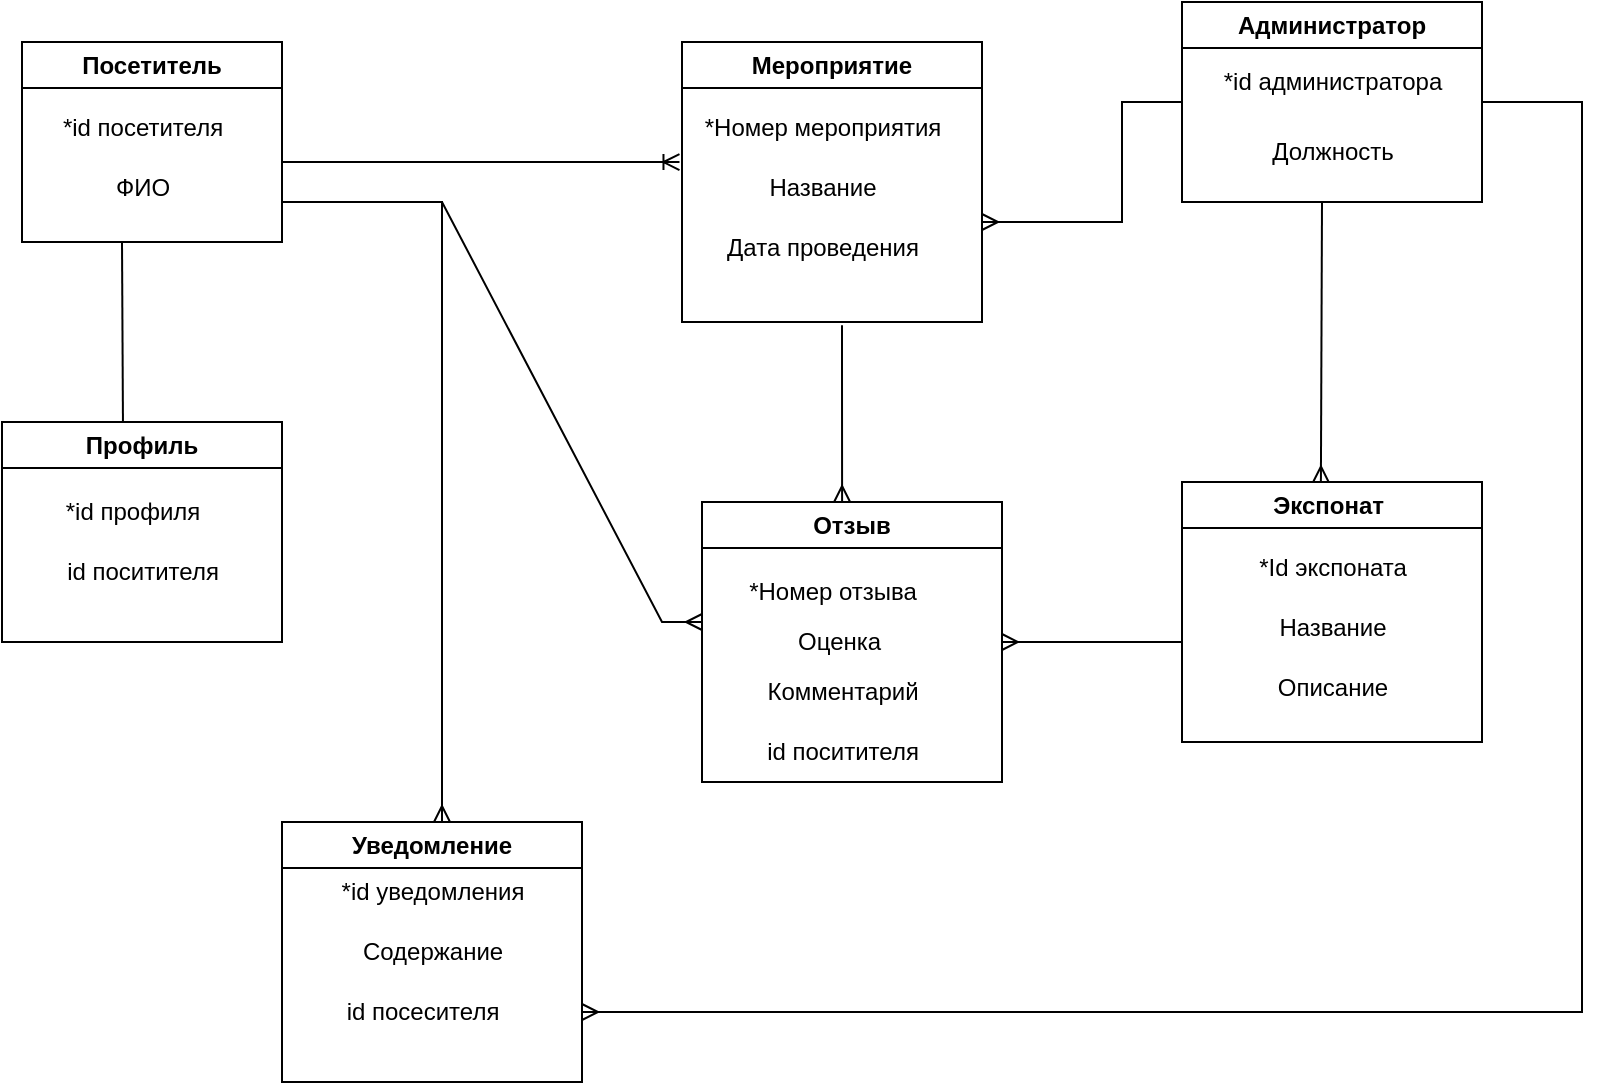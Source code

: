 <mxfile version="24.8.6">
  <diagram name="Страница — 1" id="nvs1EwQni5qlHn5SZSIE">
    <mxGraphModel dx="1914" dy="1032" grid="1" gridSize="10" guides="1" tooltips="1" connect="1" arrows="1" fold="1" page="1" pageScale="1" pageWidth="827" pageHeight="1169" math="0" shadow="0">
      <root>
        <mxCell id="0" />
        <mxCell id="1" parent="0" />
        <mxCell id="F7gm7PV2ilSt5lfnAaJo-4" value="Посетитель" style="swimlane;whiteSpace=wrap;html=1;" parent="1" vertex="1">
          <mxGeometry x="110" y="180" width="130" height="100" as="geometry" />
        </mxCell>
        <mxCell id="F7gm7PV2ilSt5lfnAaJo-6" value="ФИО" style="text;html=1;align=center;verticalAlign=middle;resizable=0;points=[];autosize=1;strokeColor=none;fillColor=none;" parent="F7gm7PV2ilSt5lfnAaJo-4" vertex="1">
          <mxGeometry x="35" y="58" width="50" height="30" as="geometry" />
        </mxCell>
        <mxCell id="F7gm7PV2ilSt5lfnAaJo-5" value="*id посетителя" style="text;html=1;align=center;verticalAlign=middle;resizable=0;points=[];autosize=1;strokeColor=none;fillColor=none;" parent="1" vertex="1">
          <mxGeometry x="120" y="208" width="100" height="30" as="geometry" />
        </mxCell>
        <mxCell id="F7gm7PV2ilSt5lfnAaJo-7" value="Администратор" style="swimlane;whiteSpace=wrap;html=1;" parent="1" vertex="1">
          <mxGeometry x="690" y="160" width="150" height="100" as="geometry" />
        </mxCell>
        <mxCell id="F7gm7PV2ilSt5lfnAaJo-9" value="*id администратора" style="text;html=1;align=center;verticalAlign=middle;resizable=0;points=[];autosize=1;strokeColor=none;fillColor=none;" parent="F7gm7PV2ilSt5lfnAaJo-7" vertex="1">
          <mxGeometry x="10" y="25" width="130" height="30" as="geometry" />
        </mxCell>
        <mxCell id="F7gm7PV2ilSt5lfnAaJo-10" value="Должность" style="text;html=1;align=center;verticalAlign=middle;resizable=0;points=[];autosize=1;strokeColor=none;fillColor=none;" parent="F7gm7PV2ilSt5lfnAaJo-7" vertex="1">
          <mxGeometry x="35" y="60" width="80" height="30" as="geometry" />
        </mxCell>
        <mxCell id="F7gm7PV2ilSt5lfnAaJo-39" value="" style="fontSize=12;html=1;endArrow=ERmany;rounded=0;entryX=0.463;entryY=0.002;entryDx=0;entryDy=0;entryPerimeter=0;" parent="F7gm7PV2ilSt5lfnAaJo-7" target="F7gm7PV2ilSt5lfnAaJo-15" edge="1">
          <mxGeometry width="100" height="100" relative="1" as="geometry">
            <mxPoint x="70" y="100" as="sourcePoint" />
            <mxPoint x="70" y="238" as="targetPoint" />
          </mxGeometry>
        </mxCell>
        <mxCell id="F7gm7PV2ilSt5lfnAaJo-8" value="Мероприятие" style="swimlane;whiteSpace=wrap;html=1;" parent="1" vertex="1">
          <mxGeometry x="440" y="180" width="150" height="140" as="geometry" />
        </mxCell>
        <mxCell id="F7gm7PV2ilSt5lfnAaJo-11" value="*Номер мероприятия" style="text;html=1;align=center;verticalAlign=middle;resizable=0;points=[];autosize=1;strokeColor=none;fillColor=none;" parent="F7gm7PV2ilSt5lfnAaJo-8" vertex="1">
          <mxGeometry y="28" width="140" height="30" as="geometry" />
        </mxCell>
        <mxCell id="F7gm7PV2ilSt5lfnAaJo-12" value="Название" style="text;html=1;align=center;verticalAlign=middle;resizable=0;points=[];autosize=1;strokeColor=none;fillColor=none;" parent="F7gm7PV2ilSt5lfnAaJo-8" vertex="1">
          <mxGeometry x="30" y="58" width="80" height="30" as="geometry" />
        </mxCell>
        <mxCell id="F7gm7PV2ilSt5lfnAaJo-14" value="Дата проведения" style="text;html=1;align=center;verticalAlign=middle;resizable=0;points=[];autosize=1;strokeColor=none;fillColor=none;" parent="F7gm7PV2ilSt5lfnAaJo-8" vertex="1">
          <mxGeometry x="10" y="88" width="120" height="30" as="geometry" />
        </mxCell>
        <mxCell id="F7gm7PV2ilSt5lfnAaJo-15" value="Экспонат&amp;nbsp;" style="swimlane;whiteSpace=wrap;html=1;" parent="1" vertex="1">
          <mxGeometry x="690" y="400" width="150" height="130" as="geometry" />
        </mxCell>
        <mxCell id="F7gm7PV2ilSt5lfnAaJo-17" value="*Id экспоната" style="text;html=1;align=center;verticalAlign=middle;resizable=0;points=[];autosize=1;strokeColor=none;fillColor=none;" parent="F7gm7PV2ilSt5lfnAaJo-15" vertex="1">
          <mxGeometry x="25" y="28" width="100" height="30" as="geometry" />
        </mxCell>
        <mxCell id="F7gm7PV2ilSt5lfnAaJo-18" value="Название" style="text;html=1;align=center;verticalAlign=middle;resizable=0;points=[];autosize=1;strokeColor=none;fillColor=none;" parent="F7gm7PV2ilSt5lfnAaJo-15" vertex="1">
          <mxGeometry x="35" y="58" width="80" height="30" as="geometry" />
        </mxCell>
        <mxCell id="F7gm7PV2ilSt5lfnAaJo-21" value="Описание" style="text;html=1;align=center;verticalAlign=middle;resizable=0;points=[];autosize=1;strokeColor=none;fillColor=none;" parent="F7gm7PV2ilSt5lfnAaJo-15" vertex="1">
          <mxGeometry x="35" y="88" width="80" height="30" as="geometry" />
        </mxCell>
        <mxCell id="F7gm7PV2ilSt5lfnAaJo-23" value="Профиль" style="swimlane;whiteSpace=wrap;html=1;" parent="1" vertex="1">
          <mxGeometry x="100" y="370" width="140" height="110" as="geometry" />
        </mxCell>
        <mxCell id="F7gm7PV2ilSt5lfnAaJo-24" value="*id профиля" style="text;html=1;align=center;verticalAlign=middle;resizable=0;points=[];autosize=1;strokeColor=none;fillColor=none;" parent="F7gm7PV2ilSt5lfnAaJo-23" vertex="1">
          <mxGeometry x="20" y="30" width="90" height="30" as="geometry" />
        </mxCell>
        <mxCell id="F7gm7PV2ilSt5lfnAaJo-25" value="id поситителя" style="text;html=1;align=center;verticalAlign=middle;resizable=0;points=[];autosize=1;strokeColor=none;fillColor=none;" parent="F7gm7PV2ilSt5lfnAaJo-23" vertex="1">
          <mxGeometry x="20" y="60" width="100" height="30" as="geometry" />
        </mxCell>
        <mxCell id="F7gm7PV2ilSt5lfnAaJo-37" value="" style="endArrow=none;html=1;rounded=0;exitX=0.432;exitY=0.002;exitDx=0;exitDy=0;exitPerimeter=0;" parent="F7gm7PV2ilSt5lfnAaJo-23" source="F7gm7PV2ilSt5lfnAaJo-23" edge="1">
          <mxGeometry relative="1" as="geometry">
            <mxPoint x="50" as="sourcePoint" />
            <mxPoint x="60" y="-90" as="targetPoint" />
          </mxGeometry>
        </mxCell>
        <mxCell id="F7gm7PV2ilSt5lfnAaJo-26" value="Отзыв" style="swimlane;whiteSpace=wrap;html=1;" parent="1" vertex="1">
          <mxGeometry x="450" y="410" width="150" height="140" as="geometry" />
        </mxCell>
        <mxCell id="F7gm7PV2ilSt5lfnAaJo-27" value="*Номер отзыва" style="text;html=1;align=center;verticalAlign=middle;resizable=0;points=[];autosize=1;strokeColor=none;fillColor=none;" parent="F7gm7PV2ilSt5lfnAaJo-26" vertex="1">
          <mxGeometry x="10" y="30" width="110" height="30" as="geometry" />
        </mxCell>
        <mxCell id="F7gm7PV2ilSt5lfnAaJo-28" value="Оценка&amp;nbsp;" style="text;html=1;align=center;verticalAlign=middle;resizable=0;points=[];autosize=1;strokeColor=none;fillColor=none;" parent="F7gm7PV2ilSt5lfnAaJo-26" vertex="1">
          <mxGeometry x="35" y="55" width="70" height="30" as="geometry" />
        </mxCell>
        <mxCell id="F7gm7PV2ilSt5lfnAaJo-29" value="Комментарий" style="text;html=1;align=center;verticalAlign=middle;resizable=0;points=[];autosize=1;strokeColor=none;fillColor=none;" parent="F7gm7PV2ilSt5lfnAaJo-26" vertex="1">
          <mxGeometry x="20" y="80" width="100" height="30" as="geometry" />
        </mxCell>
        <mxCell id="F7gm7PV2ilSt5lfnAaJo-30" value="id поситителя" style="text;html=1;align=center;verticalAlign=middle;resizable=0;points=[];autosize=1;strokeColor=none;fillColor=none;" parent="F7gm7PV2ilSt5lfnAaJo-26" vertex="1">
          <mxGeometry x="20" y="110" width="100" height="30" as="geometry" />
        </mxCell>
        <mxCell id="F7gm7PV2ilSt5lfnAaJo-31" value="Уведомление" style="swimlane;whiteSpace=wrap;html=1;" parent="1" vertex="1">
          <mxGeometry x="240" y="570" width="150" height="130" as="geometry" />
        </mxCell>
        <mxCell id="F7gm7PV2ilSt5lfnAaJo-32" value="*id уведомления" style="text;html=1;align=center;verticalAlign=middle;resizable=0;points=[];autosize=1;strokeColor=none;fillColor=none;" parent="F7gm7PV2ilSt5lfnAaJo-31" vertex="1">
          <mxGeometry x="20" y="20" width="110" height="30" as="geometry" />
        </mxCell>
        <mxCell id="F7gm7PV2ilSt5lfnAaJo-33" value="Содержание" style="text;html=1;align=center;verticalAlign=middle;resizable=0;points=[];autosize=1;strokeColor=none;fillColor=none;" parent="F7gm7PV2ilSt5lfnAaJo-31" vertex="1">
          <mxGeometry x="30" y="50" width="90" height="30" as="geometry" />
        </mxCell>
        <mxCell id="F7gm7PV2ilSt5lfnAaJo-34" value="id посесителя" style="text;html=1;align=center;verticalAlign=middle;resizable=0;points=[];autosize=1;strokeColor=none;fillColor=none;" parent="F7gm7PV2ilSt5lfnAaJo-31" vertex="1">
          <mxGeometry x="20" y="80" width="100" height="30" as="geometry" />
        </mxCell>
        <mxCell id="F7gm7PV2ilSt5lfnAaJo-35" value="" style="edgeStyle=entityRelationEdgeStyle;fontSize=12;html=1;endArrow=ERoneToMany;rounded=0;entryX=-0.009;entryY=1.068;entryDx=0;entryDy=0;entryPerimeter=0;" parent="1" target="F7gm7PV2ilSt5lfnAaJo-11" edge="1">
          <mxGeometry width="100" height="100" relative="1" as="geometry">
            <mxPoint x="240" y="240" as="sourcePoint" />
            <mxPoint x="340" y="138" as="targetPoint" />
          </mxGeometry>
        </mxCell>
        <mxCell id="F7gm7PV2ilSt5lfnAaJo-40" value="" style="fontSize=12;html=1;endArrow=ERmany;rounded=0;exitX=0;exitY=0.5;exitDx=0;exitDy=0;" parent="1" source="F7gm7PV2ilSt5lfnAaJo-7" edge="1">
          <mxGeometry width="100" height="100" relative="1" as="geometry">
            <mxPoint x="770" y="270" as="sourcePoint" />
            <mxPoint x="590" y="270" as="targetPoint" />
            <Array as="points">
              <mxPoint x="660" y="210" />
              <mxPoint x="660" y="270" />
            </Array>
          </mxGeometry>
        </mxCell>
        <mxCell id="F7gm7PV2ilSt5lfnAaJo-41" value="" style="fontSize=12;html=1;endArrow=ERmany;rounded=0;entryX=1;entryY=0.5;entryDx=0;entryDy=0;" parent="1" target="F7gm7PV2ilSt5lfnAaJo-26" edge="1">
          <mxGeometry width="100" height="100" relative="1" as="geometry">
            <mxPoint x="690" y="480" as="sourcePoint" />
            <mxPoint x="769" y="410" as="targetPoint" />
            <Array as="points">
              <mxPoint x="640" y="480" />
            </Array>
          </mxGeometry>
        </mxCell>
        <mxCell id="F7gm7PV2ilSt5lfnAaJo-44" value="" style="fontSize=12;html=1;endArrow=ERmany;rounded=0;entryX=0.427;entryY=-0.012;entryDx=0;entryDy=0;entryPerimeter=0;" parent="1" edge="1">
          <mxGeometry width="100" height="100" relative="1" as="geometry">
            <mxPoint x="520" y="321.68" as="sourcePoint" />
            <mxPoint x="520.05" y="410.0" as="targetPoint" />
            <Array as="points">
              <mxPoint x="520" y="341.68" />
            </Array>
          </mxGeometry>
        </mxCell>
        <mxCell id="F7gm7PV2ilSt5lfnAaJo-45" value="" style="fontSize=12;html=1;endArrow=ERmany;rounded=0;" parent="1" edge="1">
          <mxGeometry width="100" height="100" relative="1" as="geometry">
            <mxPoint x="240" y="260" as="sourcePoint" />
            <mxPoint x="450" y="470" as="targetPoint" />
            <Array as="points">
              <mxPoint x="320" y="260" />
              <mxPoint x="430" y="470" />
            </Array>
          </mxGeometry>
        </mxCell>
        <mxCell id="F7gm7PV2ilSt5lfnAaJo-46" value="" style="fontSize=12;html=1;endArrow=ERmany;rounded=0;" parent="1" edge="1">
          <mxGeometry width="100" height="100" relative="1" as="geometry">
            <mxPoint x="250" y="260" as="sourcePoint" />
            <mxPoint x="320" y="570" as="targetPoint" />
            <Array as="points">
              <mxPoint x="320" y="260" />
              <mxPoint x="320" y="380" />
              <mxPoint x="320" y="500" />
            </Array>
          </mxGeometry>
        </mxCell>
        <mxCell id="F7gm7PV2ilSt5lfnAaJo-47" value="" style="fontSize=12;html=1;endArrow=ERmany;rounded=0;exitX=1;exitY=0.5;exitDx=0;exitDy=0;" parent="1" source="F7gm7PV2ilSt5lfnAaJo-7" edge="1">
          <mxGeometry width="100" height="100" relative="1" as="geometry">
            <mxPoint x="890" y="210" as="sourcePoint" />
            <mxPoint x="390" y="665" as="targetPoint" />
            <Array as="points">
              <mxPoint x="890" y="210" />
              <mxPoint x="890" y="665" />
              <mxPoint x="460" y="665" />
            </Array>
          </mxGeometry>
        </mxCell>
      </root>
    </mxGraphModel>
  </diagram>
</mxfile>
